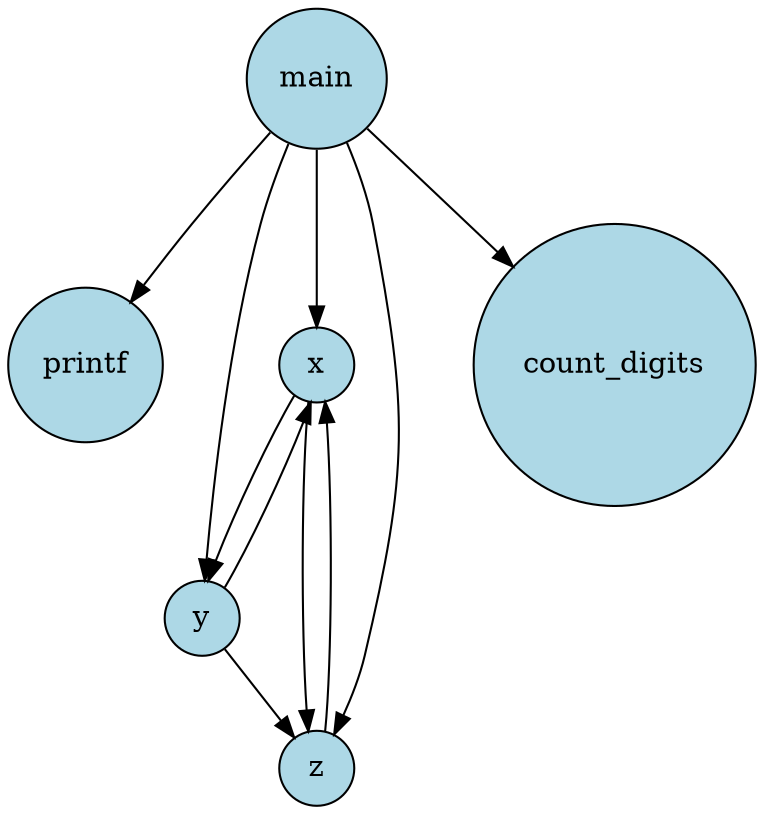 digraph CallGraph {
  node [shape=circle, style=filled, fillcolor=lightblue];
  "main";
  "printf";
  "x";
  "y";
  "z";
  "count_digits";
  "z" -> "x";
  "y" -> "z";
  "y" -> "x";
  "x" -> "z";
  "x" -> "y";
  "main" -> "count_digits";
  "main" -> "z";
  "main" -> "y";
  "main" -> "x";
  "main" -> "printf";
}
